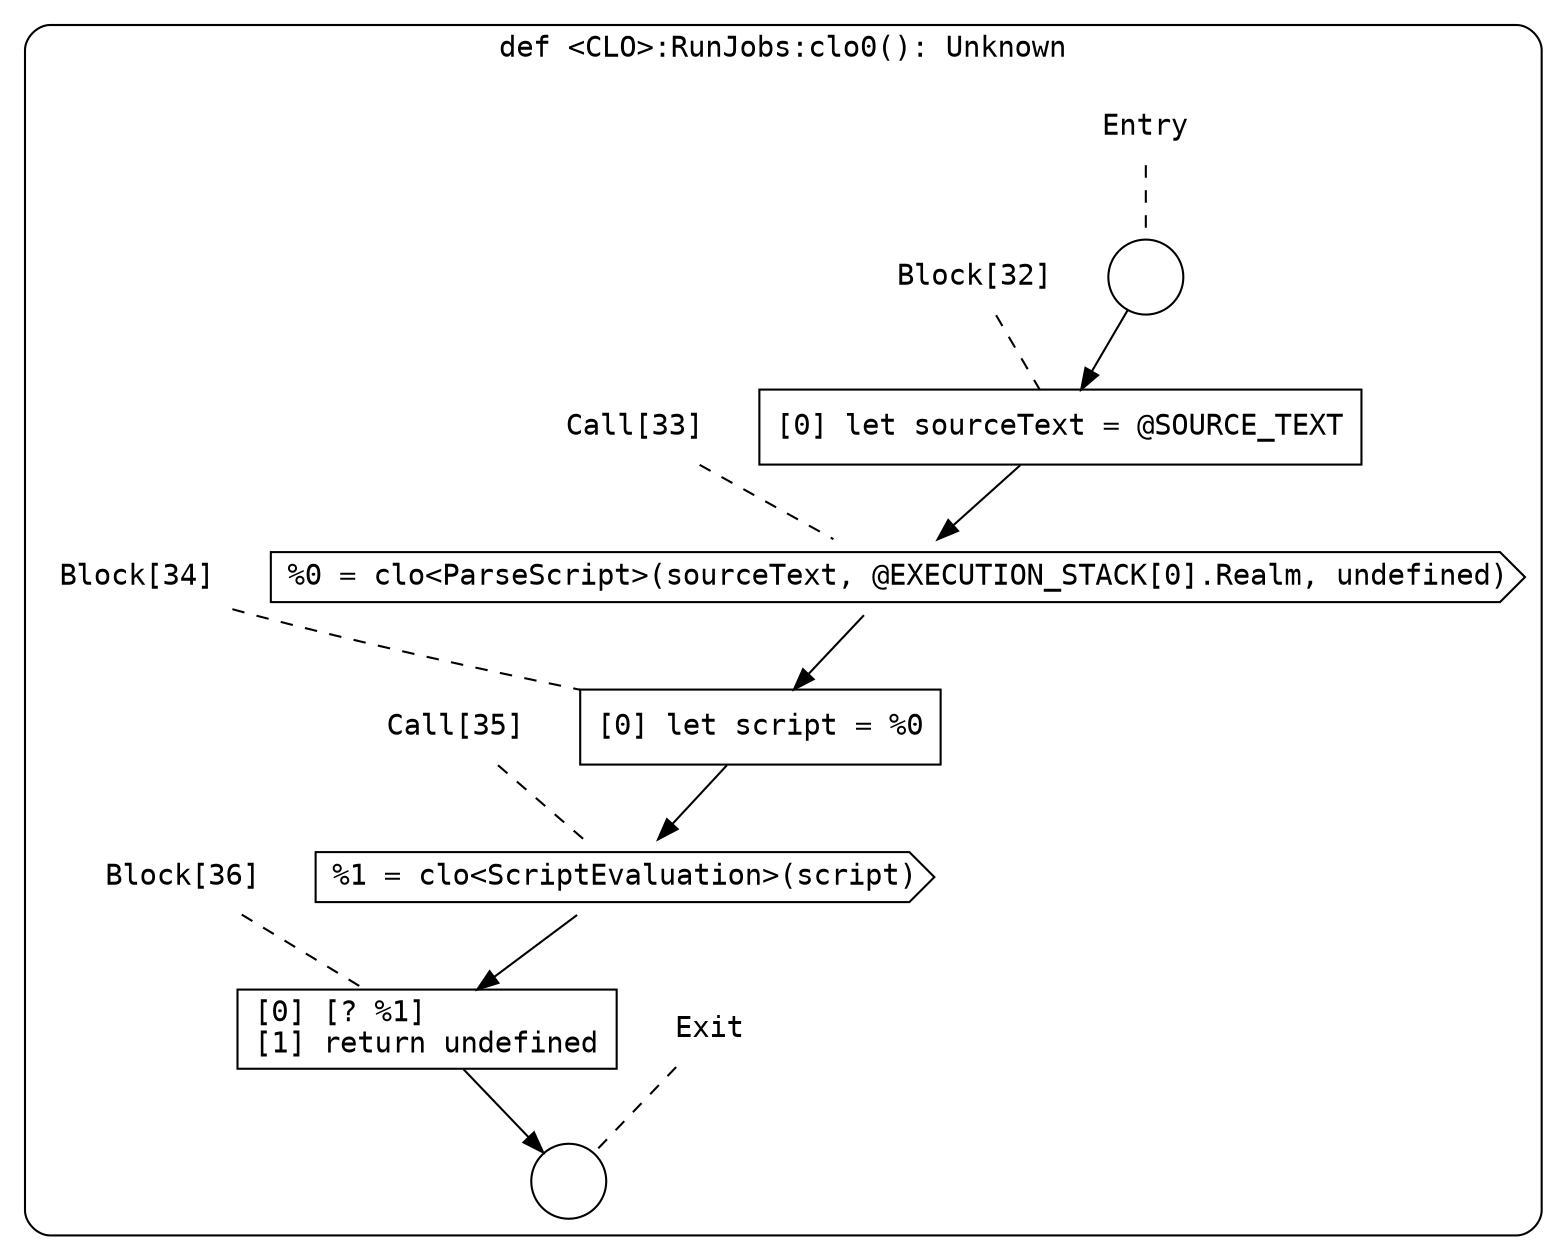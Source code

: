 digraph {
  graph [fontname = "Consolas"]
  node [fontname = "Consolas"]
  edge [fontname = "Consolas"]
  subgraph cluster6 {
    label = "def <CLO>:RunJobs:clo0(): Unknown"
    style = rounded
    cluster6_entry_name [shape=none, label=<<font color="black">Entry</font>>]
    cluster6_entry_name -> cluster6_entry [arrowhead=none, color="black", style=dashed]
    cluster6_entry [shape=circle label=" " color="black" fillcolor="white" style=filled]
    cluster6_entry -> node32 [color="black"]
    cluster6_exit_name [shape=none, label=<<font color="black">Exit</font>>]
    cluster6_exit_name -> cluster6_exit [arrowhead=none, color="black", style=dashed]
    cluster6_exit [shape=circle label=" " color="black" fillcolor="white" style=filled]
    node32_name [shape=none, label=<<font color="black">Block[32]</font>>]
    node32_name -> node32 [arrowhead=none, color="black", style=dashed]
    node32 [shape=box, label=<<font color="black">[0] let sourceText = @SOURCE_TEXT<BR ALIGN="LEFT"/></font>> color="black" fillcolor="white", style=filled]
    node32 -> node33 [color="black"]
    node33_name [shape=none, label=<<font color="black">Call[33]</font>>]
    node33_name -> node33 [arrowhead=none, color="black", style=dashed]
    node33 [shape=cds, label=<<font color="black">%0 = clo&lt;ParseScript&gt;(sourceText, @EXECUTION_STACK[0].Realm, undefined)</font>> color="black" fillcolor="white", style=filled]
    node33 -> node34 [color="black"]
    node34_name [shape=none, label=<<font color="black">Block[34]</font>>]
    node34_name -> node34 [arrowhead=none, color="black", style=dashed]
    node34 [shape=box, label=<<font color="black">[0] let script = %0<BR ALIGN="LEFT"/></font>> color="black" fillcolor="white", style=filled]
    node34 -> node35 [color="black"]
    node35_name [shape=none, label=<<font color="black">Call[35]</font>>]
    node35_name -> node35 [arrowhead=none, color="black", style=dashed]
    node35 [shape=cds, label=<<font color="black">%1 = clo&lt;ScriptEvaluation&gt;(script)</font>> color="black" fillcolor="white", style=filled]
    node35 -> node36 [color="black"]
    node36_name [shape=none, label=<<font color="black">Block[36]</font>>]
    node36_name -> node36 [arrowhead=none, color="black", style=dashed]
    node36 [shape=box, label=<<font color="black">[0] [? %1]<BR ALIGN="LEFT"/>[1] return undefined<BR ALIGN="LEFT"/></font>> color="black" fillcolor="white", style=filled]
    node36 -> cluster6_exit [color="black"]
  }
}